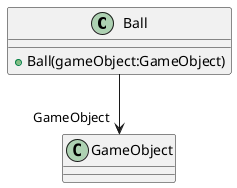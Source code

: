 @startuml
class Ball {
    + Ball(gameObject:GameObject)
}
Ball --> "GameObject" GameObject
@enduml
